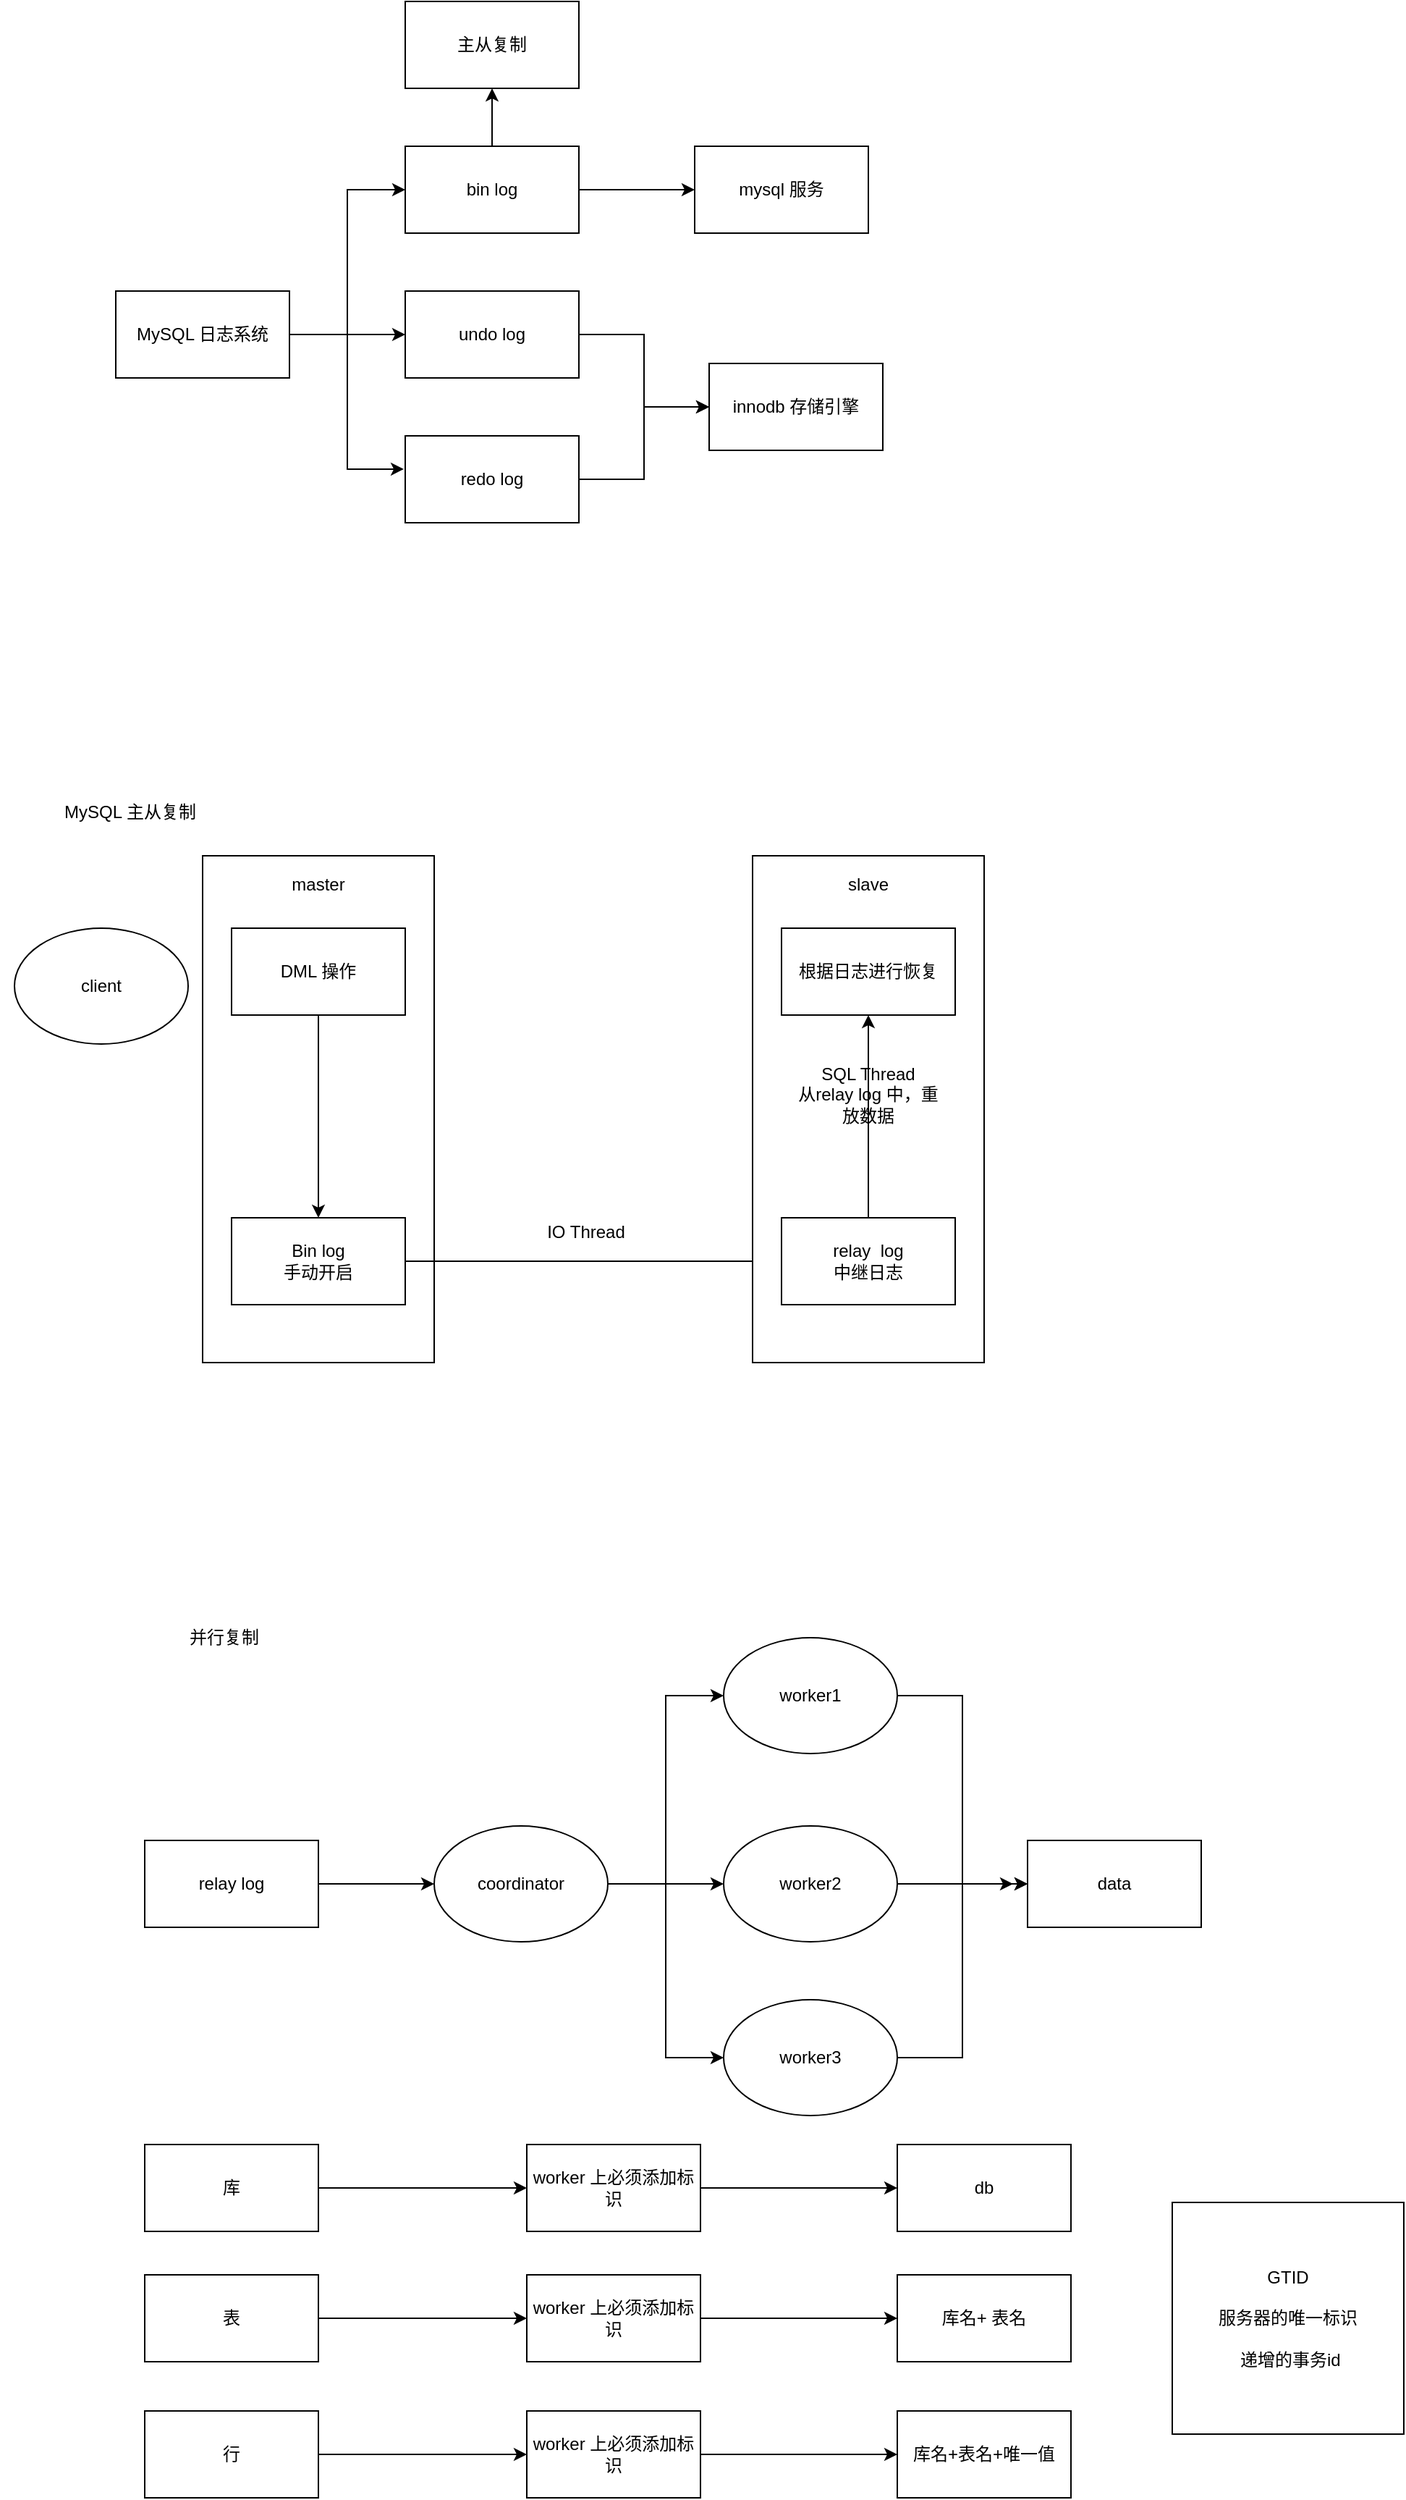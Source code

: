 <mxfile version="14.4.3" type="device"><diagram id="tpofeWttUxRHPyyTK0YN" name="第 1 页"><mxGraphModel dx="1086" dy="806" grid="1" gridSize="10" guides="1" tooltips="1" connect="1" arrows="1" fold="1" page="1" pageScale="1" pageWidth="827" pageHeight="1169" math="0" shadow="0"><root><mxCell id="0"/><mxCell id="1" parent="0"/><mxCell id="D-sSKY151Y51MiPRpdI4-3" value="" style="edgeStyle=orthogonalEdgeStyle;rounded=0;orthogonalLoop=1;jettySize=auto;html=1;" edge="1" parent="1" source="D-sSKY151Y51MiPRpdI4-1" target="D-sSKY151Y51MiPRpdI4-2"><mxGeometry relative="1" as="geometry"/></mxCell><mxCell id="D-sSKY151Y51MiPRpdI4-6" style="edgeStyle=orthogonalEdgeStyle;rounded=0;orthogonalLoop=1;jettySize=auto;html=1;entryX=0;entryY=0.5;entryDx=0;entryDy=0;" edge="1" parent="1" source="D-sSKY151Y51MiPRpdI4-1" target="D-sSKY151Y51MiPRpdI4-4"><mxGeometry relative="1" as="geometry"/></mxCell><mxCell id="D-sSKY151Y51MiPRpdI4-7" style="edgeStyle=orthogonalEdgeStyle;rounded=0;orthogonalLoop=1;jettySize=auto;html=1;entryX=-0.008;entryY=0.383;entryDx=0;entryDy=0;entryPerimeter=0;" edge="1" parent="1" source="D-sSKY151Y51MiPRpdI4-1" target="D-sSKY151Y51MiPRpdI4-5"><mxGeometry relative="1" as="geometry"/></mxCell><mxCell id="D-sSKY151Y51MiPRpdI4-1" value="MySQL 日志系统" style="rounded=0;whiteSpace=wrap;html=1;" vertex="1" parent="1"><mxGeometry x="130" y="290" width="120" height="60" as="geometry"/></mxCell><mxCell id="D-sSKY151Y51MiPRpdI4-12" style="edgeStyle=orthogonalEdgeStyle;rounded=0;orthogonalLoop=1;jettySize=auto;html=1;entryX=0;entryY=0.5;entryDx=0;entryDy=0;" edge="1" parent="1" source="D-sSKY151Y51MiPRpdI4-2" target="D-sSKY151Y51MiPRpdI4-10"><mxGeometry relative="1" as="geometry"/></mxCell><mxCell id="D-sSKY151Y51MiPRpdI4-2" value="undo log" style="rounded=0;whiteSpace=wrap;html=1;" vertex="1" parent="1"><mxGeometry x="330" y="290" width="120" height="60" as="geometry"/></mxCell><mxCell id="D-sSKY151Y51MiPRpdI4-9" value="" style="edgeStyle=orthogonalEdgeStyle;rounded=0;orthogonalLoop=1;jettySize=auto;html=1;" edge="1" parent="1" source="D-sSKY151Y51MiPRpdI4-4" target="D-sSKY151Y51MiPRpdI4-8"><mxGeometry relative="1" as="geometry"/></mxCell><mxCell id="D-sSKY151Y51MiPRpdI4-14" value="" style="edgeStyle=orthogonalEdgeStyle;rounded=0;orthogonalLoop=1;jettySize=auto;html=1;" edge="1" parent="1" source="D-sSKY151Y51MiPRpdI4-4" target="D-sSKY151Y51MiPRpdI4-13"><mxGeometry relative="1" as="geometry"/></mxCell><mxCell id="D-sSKY151Y51MiPRpdI4-4" value="bin log" style="rounded=0;whiteSpace=wrap;html=1;" vertex="1" parent="1"><mxGeometry x="330" y="190" width="120" height="60" as="geometry"/></mxCell><mxCell id="D-sSKY151Y51MiPRpdI4-11" style="edgeStyle=orthogonalEdgeStyle;rounded=0;orthogonalLoop=1;jettySize=auto;html=1;entryX=0;entryY=0.5;entryDx=0;entryDy=0;" edge="1" parent="1" source="D-sSKY151Y51MiPRpdI4-5" target="D-sSKY151Y51MiPRpdI4-10"><mxGeometry relative="1" as="geometry"/></mxCell><mxCell id="D-sSKY151Y51MiPRpdI4-5" value="redo log" style="rounded=0;whiteSpace=wrap;html=1;" vertex="1" parent="1"><mxGeometry x="330" y="390" width="120" height="60" as="geometry"/></mxCell><mxCell id="D-sSKY151Y51MiPRpdI4-8" value="mysql 服务" style="whiteSpace=wrap;html=1;rounded=0;" vertex="1" parent="1"><mxGeometry x="530" y="190" width="120" height="60" as="geometry"/></mxCell><mxCell id="D-sSKY151Y51MiPRpdI4-10" value="innodb 存储引擎" style="rounded=0;whiteSpace=wrap;html=1;" vertex="1" parent="1"><mxGeometry x="540" y="340" width="120" height="60" as="geometry"/></mxCell><mxCell id="D-sSKY151Y51MiPRpdI4-13" value="主从复制" style="whiteSpace=wrap;html=1;rounded=0;" vertex="1" parent="1"><mxGeometry x="330" y="90" width="120" height="60" as="geometry"/></mxCell><mxCell id="D-sSKY151Y51MiPRpdI4-15" value="MySQL 主从复制" style="text;html=1;strokeColor=none;fillColor=none;align=center;verticalAlign=middle;whiteSpace=wrap;rounded=0;" vertex="1" parent="1"><mxGeometry x="50" y="640" width="180" height="20" as="geometry"/></mxCell><mxCell id="D-sSKY151Y51MiPRpdI4-16" value="client" style="ellipse;whiteSpace=wrap;html=1;" vertex="1" parent="1"><mxGeometry x="60" y="730" width="120" height="80" as="geometry"/></mxCell><mxCell id="D-sSKY151Y51MiPRpdI4-18" value="" style="rounded=0;whiteSpace=wrap;html=1;" vertex="1" parent="1"><mxGeometry x="190" y="680" width="160" height="350" as="geometry"/></mxCell><mxCell id="D-sSKY151Y51MiPRpdI4-19" value="master" style="text;html=1;strokeColor=none;fillColor=none;align=center;verticalAlign=middle;whiteSpace=wrap;rounded=0;" vertex="1" parent="1"><mxGeometry x="250" y="690" width="40" height="20" as="geometry"/></mxCell><mxCell id="D-sSKY151Y51MiPRpdI4-23" style="edgeStyle=orthogonalEdgeStyle;rounded=0;orthogonalLoop=1;jettySize=auto;html=1;entryX=0.5;entryY=0;entryDx=0;entryDy=0;" edge="1" parent="1" source="D-sSKY151Y51MiPRpdI4-21" target="D-sSKY151Y51MiPRpdI4-22"><mxGeometry relative="1" as="geometry"/></mxCell><mxCell id="D-sSKY151Y51MiPRpdI4-21" value="DML 操作" style="rounded=0;whiteSpace=wrap;html=1;" vertex="1" parent="1"><mxGeometry x="210" y="730" width="120" height="60" as="geometry"/></mxCell><mxCell id="D-sSKY151Y51MiPRpdI4-29" style="edgeStyle=orthogonalEdgeStyle;rounded=0;orthogonalLoop=1;jettySize=auto;html=1;" edge="1" parent="1" source="D-sSKY151Y51MiPRpdI4-22" target="D-sSKY151Y51MiPRpdI4-28"><mxGeometry relative="1" as="geometry"/></mxCell><mxCell id="D-sSKY151Y51MiPRpdI4-22" value="Bin log&lt;br&gt;手动开启" style="rounded=0;whiteSpace=wrap;html=1;" vertex="1" parent="1"><mxGeometry x="210" y="930" width="120" height="60" as="geometry"/></mxCell><mxCell id="D-sSKY151Y51MiPRpdI4-24" value="" style="rounded=0;whiteSpace=wrap;html=1;" vertex="1" parent="1"><mxGeometry x="570" y="680" width="160" height="350" as="geometry"/></mxCell><mxCell id="D-sSKY151Y51MiPRpdI4-25" value="slave" style="text;html=1;strokeColor=none;fillColor=none;align=center;verticalAlign=middle;whiteSpace=wrap;rounded=0;" vertex="1" parent="1"><mxGeometry x="630" y="690" width="40" height="20" as="geometry"/></mxCell><mxCell id="D-sSKY151Y51MiPRpdI4-27" value="根据日志进行恢复" style="rounded=0;whiteSpace=wrap;html=1;" vertex="1" parent="1"><mxGeometry x="590" y="730" width="120" height="60" as="geometry"/></mxCell><mxCell id="D-sSKY151Y51MiPRpdI4-30" style="edgeStyle=orthogonalEdgeStyle;rounded=0;orthogonalLoop=1;jettySize=auto;html=1;" edge="1" parent="1" source="D-sSKY151Y51MiPRpdI4-28" target="D-sSKY151Y51MiPRpdI4-27"><mxGeometry relative="1" as="geometry"/></mxCell><mxCell id="D-sSKY151Y51MiPRpdI4-28" value="relay&amp;nbsp; log&lt;br&gt;中继日志" style="rounded=0;whiteSpace=wrap;html=1;" vertex="1" parent="1"><mxGeometry x="590" y="930" width="120" height="60" as="geometry"/></mxCell><mxCell id="D-sSKY151Y51MiPRpdI4-31" value="IO Thread" style="text;html=1;strokeColor=none;fillColor=none;align=center;verticalAlign=middle;whiteSpace=wrap;rounded=0;" vertex="1" parent="1"><mxGeometry x="420" y="930" width="70" height="20" as="geometry"/></mxCell><mxCell id="D-sSKY151Y51MiPRpdI4-32" value="SQL Thread&lt;br&gt;从relay log 中，重放数据" style="text;html=1;strokeColor=none;fillColor=none;align=center;verticalAlign=middle;whiteSpace=wrap;rounded=0;" vertex="1" parent="1"><mxGeometry x="600" y="820" width="100" height="50" as="geometry"/></mxCell><mxCell id="D-sSKY151Y51MiPRpdI4-33" value="并行复制" style="text;html=1;strokeColor=none;fillColor=none;align=center;verticalAlign=middle;whiteSpace=wrap;rounded=0;" vertex="1" parent="1"><mxGeometry x="150" y="1210" width="110" height="20" as="geometry"/></mxCell><mxCell id="D-sSKY151Y51MiPRpdI4-36" value="" style="edgeStyle=orthogonalEdgeStyle;rounded=0;orthogonalLoop=1;jettySize=auto;html=1;" edge="1" parent="1" source="D-sSKY151Y51MiPRpdI4-34" target="D-sSKY151Y51MiPRpdI4-35"><mxGeometry relative="1" as="geometry"/></mxCell><mxCell id="D-sSKY151Y51MiPRpdI4-34" value="relay log" style="rounded=0;whiteSpace=wrap;html=1;" vertex="1" parent="1"><mxGeometry x="150" y="1360" width="120" height="60" as="geometry"/></mxCell><mxCell id="D-sSKY151Y51MiPRpdI4-38" value="" style="edgeStyle=orthogonalEdgeStyle;rounded=0;orthogonalLoop=1;jettySize=auto;html=1;" edge="1" parent="1" source="D-sSKY151Y51MiPRpdI4-35" target="D-sSKY151Y51MiPRpdI4-37"><mxGeometry relative="1" as="geometry"/></mxCell><mxCell id="D-sSKY151Y51MiPRpdI4-41" style="edgeStyle=orthogonalEdgeStyle;rounded=0;orthogonalLoop=1;jettySize=auto;html=1;entryX=0;entryY=0.5;entryDx=0;entryDy=0;" edge="1" parent="1" source="D-sSKY151Y51MiPRpdI4-35" target="D-sSKY151Y51MiPRpdI4-40"><mxGeometry relative="1" as="geometry"/></mxCell><mxCell id="D-sSKY151Y51MiPRpdI4-42" style="edgeStyle=orthogonalEdgeStyle;rounded=0;orthogonalLoop=1;jettySize=auto;html=1;entryX=0;entryY=0.5;entryDx=0;entryDy=0;" edge="1" parent="1" source="D-sSKY151Y51MiPRpdI4-35" target="D-sSKY151Y51MiPRpdI4-39"><mxGeometry relative="1" as="geometry"/></mxCell><mxCell id="D-sSKY151Y51MiPRpdI4-35" value="coordinator" style="ellipse;whiteSpace=wrap;html=1;rounded=0;" vertex="1" parent="1"><mxGeometry x="350" y="1350" width="120" height="80" as="geometry"/></mxCell><mxCell id="D-sSKY151Y51MiPRpdI4-45" style="edgeStyle=orthogonalEdgeStyle;rounded=0;orthogonalLoop=1;jettySize=auto;html=1;" edge="1" parent="1" source="D-sSKY151Y51MiPRpdI4-37"><mxGeometry relative="1" as="geometry"><mxPoint x="750" y="1390" as="targetPoint"/></mxGeometry></mxCell><mxCell id="D-sSKY151Y51MiPRpdI4-37" value="worker2" style="ellipse;whiteSpace=wrap;html=1;rounded=0;" vertex="1" parent="1"><mxGeometry x="550" y="1350" width="120" height="80" as="geometry"/></mxCell><mxCell id="D-sSKY151Y51MiPRpdI4-44" style="edgeStyle=orthogonalEdgeStyle;rounded=0;orthogonalLoop=1;jettySize=auto;html=1;entryX=0;entryY=0.5;entryDx=0;entryDy=0;" edge="1" parent="1" source="D-sSKY151Y51MiPRpdI4-39" target="D-sSKY151Y51MiPRpdI4-43"><mxGeometry relative="1" as="geometry"/></mxCell><mxCell id="D-sSKY151Y51MiPRpdI4-39" value="worker1" style="ellipse;whiteSpace=wrap;html=1;rounded=0;" vertex="1" parent="1"><mxGeometry x="550" y="1220" width="120" height="80" as="geometry"/></mxCell><mxCell id="D-sSKY151Y51MiPRpdI4-46" style="edgeStyle=orthogonalEdgeStyle;rounded=0;orthogonalLoop=1;jettySize=auto;html=1;entryX=0;entryY=0.5;entryDx=0;entryDy=0;" edge="1" parent="1" source="D-sSKY151Y51MiPRpdI4-40" target="D-sSKY151Y51MiPRpdI4-43"><mxGeometry relative="1" as="geometry"/></mxCell><mxCell id="D-sSKY151Y51MiPRpdI4-40" value="worker3" style="ellipse;whiteSpace=wrap;html=1;rounded=0;" vertex="1" parent="1"><mxGeometry x="550" y="1470" width="120" height="80" as="geometry"/></mxCell><mxCell id="D-sSKY151Y51MiPRpdI4-43" value="data" style="rounded=0;whiteSpace=wrap;html=1;" vertex="1" parent="1"><mxGeometry x="760" y="1360" width="120" height="60" as="geometry"/></mxCell><mxCell id="D-sSKY151Y51MiPRpdI4-50" style="edgeStyle=orthogonalEdgeStyle;rounded=0;orthogonalLoop=1;jettySize=auto;html=1;entryX=0;entryY=0.5;entryDx=0;entryDy=0;" edge="1" parent="1" source="D-sSKY151Y51MiPRpdI4-47" target="D-sSKY151Y51MiPRpdI4-48"><mxGeometry relative="1" as="geometry"/></mxCell><mxCell id="D-sSKY151Y51MiPRpdI4-47" value="库" style="rounded=0;whiteSpace=wrap;html=1;" vertex="1" parent="1"><mxGeometry x="150" y="1570" width="120" height="60" as="geometry"/></mxCell><mxCell id="D-sSKY151Y51MiPRpdI4-51" style="edgeStyle=orthogonalEdgeStyle;rounded=0;orthogonalLoop=1;jettySize=auto;html=1;" edge="1" parent="1" source="D-sSKY151Y51MiPRpdI4-48" target="D-sSKY151Y51MiPRpdI4-49"><mxGeometry relative="1" as="geometry"/></mxCell><mxCell id="D-sSKY151Y51MiPRpdI4-48" value="worker 上必须添加标识" style="rounded=0;whiteSpace=wrap;html=1;" vertex="1" parent="1"><mxGeometry x="414" y="1570" width="120" height="60" as="geometry"/></mxCell><mxCell id="D-sSKY151Y51MiPRpdI4-49" value="db" style="rounded=0;whiteSpace=wrap;html=1;" vertex="1" parent="1"><mxGeometry x="670" y="1570" width="120" height="60" as="geometry"/></mxCell><mxCell id="D-sSKY151Y51MiPRpdI4-52" style="edgeStyle=orthogonalEdgeStyle;rounded=0;orthogonalLoop=1;jettySize=auto;html=1;entryX=0;entryY=0.5;entryDx=0;entryDy=0;" edge="1" parent="1" source="D-sSKY151Y51MiPRpdI4-53" target="D-sSKY151Y51MiPRpdI4-55"><mxGeometry relative="1" as="geometry"/></mxCell><mxCell id="D-sSKY151Y51MiPRpdI4-53" value="行" style="rounded=0;whiteSpace=wrap;html=1;" vertex="1" parent="1"><mxGeometry x="150" y="1754" width="120" height="60" as="geometry"/></mxCell><mxCell id="D-sSKY151Y51MiPRpdI4-54" style="edgeStyle=orthogonalEdgeStyle;rounded=0;orthogonalLoop=1;jettySize=auto;html=1;" edge="1" parent="1" source="D-sSKY151Y51MiPRpdI4-55" target="D-sSKY151Y51MiPRpdI4-56"><mxGeometry relative="1" as="geometry"/></mxCell><mxCell id="D-sSKY151Y51MiPRpdI4-55" value="worker 上必须添加标识" style="rounded=0;whiteSpace=wrap;html=1;" vertex="1" parent="1"><mxGeometry x="414" y="1754" width="120" height="60" as="geometry"/></mxCell><mxCell id="D-sSKY151Y51MiPRpdI4-56" value="库名+表名+唯一值" style="rounded=0;whiteSpace=wrap;html=1;" vertex="1" parent="1"><mxGeometry x="670" y="1754" width="120" height="60" as="geometry"/></mxCell><mxCell id="D-sSKY151Y51MiPRpdI4-57" style="edgeStyle=orthogonalEdgeStyle;rounded=0;orthogonalLoop=1;jettySize=auto;html=1;entryX=0;entryY=0.5;entryDx=0;entryDy=0;" edge="1" source="D-sSKY151Y51MiPRpdI4-58" target="D-sSKY151Y51MiPRpdI4-60" parent="1"><mxGeometry relative="1" as="geometry"/></mxCell><mxCell id="D-sSKY151Y51MiPRpdI4-58" value="表" style="rounded=0;whiteSpace=wrap;html=1;" vertex="1" parent="1"><mxGeometry x="150" y="1660" width="120" height="60" as="geometry"/></mxCell><mxCell id="D-sSKY151Y51MiPRpdI4-59" style="edgeStyle=orthogonalEdgeStyle;rounded=0;orthogonalLoop=1;jettySize=auto;html=1;" edge="1" source="D-sSKY151Y51MiPRpdI4-60" target="D-sSKY151Y51MiPRpdI4-61" parent="1"><mxGeometry relative="1" as="geometry"/></mxCell><mxCell id="D-sSKY151Y51MiPRpdI4-60" value="worker 上必须添加标识" style="rounded=0;whiteSpace=wrap;html=1;" vertex="1" parent="1"><mxGeometry x="414" y="1660" width="120" height="60" as="geometry"/></mxCell><mxCell id="D-sSKY151Y51MiPRpdI4-61" value="库名+ 表名" style="rounded=0;whiteSpace=wrap;html=1;" vertex="1" parent="1"><mxGeometry x="670" y="1660" width="120" height="60" as="geometry"/></mxCell><mxCell id="D-sSKY151Y51MiPRpdI4-62" value="GTID&lt;br&gt;&lt;br&gt;服务器的唯一标识&lt;br&gt;&lt;br&gt;&amp;nbsp;递增的事务id" style="whiteSpace=wrap;html=1;aspect=fixed;" vertex="1" parent="1"><mxGeometry x="860" y="1610" width="160" height="160" as="geometry"/></mxCell></root></mxGraphModel></diagram></mxfile>